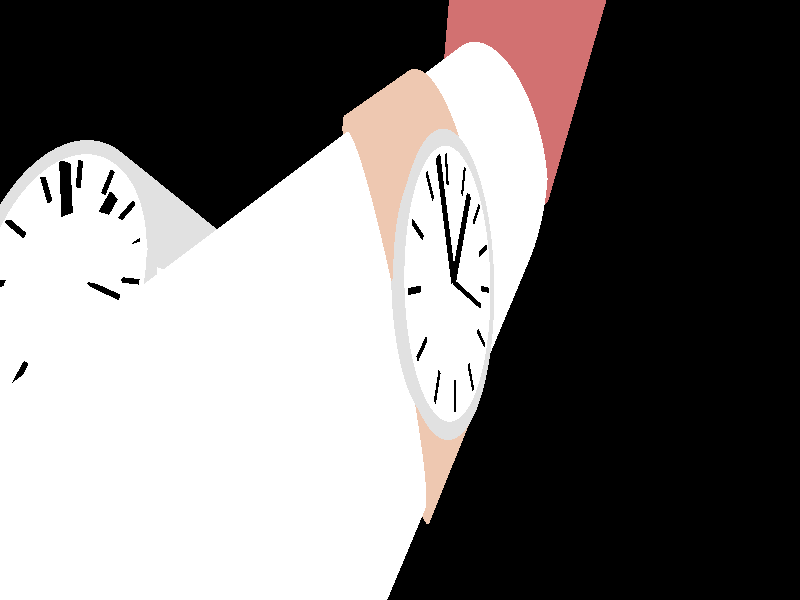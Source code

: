 #include "colors.inc"
#include "textures.inc"

camera {
    location <-4.0, 14.0, 9.0>
    look_at <0,0,0>
    right <-5,-5,0>
    up <0,-2,0> 
}

light_source 
{ 
    <-10.0, -10.0, 10.0>,
    color Black 
}

light_source 
{ 
    <-15.0, 22.0, 20.0>, 
    color White 
}

    // arm
    cylinder 
    {
        <18,0,0>,
        <-30,0,0>,
        9.5
        rotate <2, 122, 0> 
        
        texture { pigment { White } }
    }
    
    
    // WristBand (Cylinder)
    cylinder 
    {
        <-3.5,0,0>,
        <3.5,0,0>,
        10
        rotate <2, 122, 0> 
        
        texture { pigment { Tan } }
    }
    
    
 
// REPLICATE SECTION !!

    // Watch (Cylinder)
    cylinder 
    {
        <0,0,0>,
        <0,0,10.8>,
        3.5
        rotate <45, 60, 170> 
        
        texture { pigment { Gray } }
    }
 
    // Face of Watch ()

    cylinder 
    {
        <0,0,0>,
        <0,0,10.81>,
        3.1
        rotate <45, 60, 170> 
        
        texture { pigment { White } }
    }
    
    // Clock Hands
    
    
    // hands center
    cylinder 
    {
        <0,0,0>,
        <0,0,10.811>,
        0.3
        rotate <45, 60, 170> 
        
        texture { pigment { Black } }
    }

    // second hand  (dynamic) <=====================================> (+.2 degrees/second)
    
    cylinder 
    {
        <0,0,10.811>,
        <2.2*cos(120.2),2.2*sin(120.2),10.811>,
        0.07
        rotate <45, 60, 170>
        //rotate <1, 1, 0> 
        
        // silver
        texture { pigment { Black } }
    }
    
    // hours hand (static)
    
    cylinder 
    {
        <0,0,10.811>,
        <2.4*cos(125.2),2.4*sin(125.2),10.811>,
        0.15
        rotate <45, 60, 170> 
        texture { pigment { Black } }
    }
    
    // minutes hand (static)
    
    cylinder 
    {
        <0,0,10.811>,
        <2.9*cos(124.3),2.9*sin(124.3),10.811>,
        0.15
        rotate <45, 60, 170>
        //rotate <1, 1, 0> 
        
        
        texture { pigment { Black } }
    }


        // Clock Time Measures (static)
        
        cylinder 
        {
            <2.2*cos(120),2.2*sin(120),10.811>,
            <2.9*cos(120),2.9*sin(120),10.811>,
            0.07
            rotate <45, 60, 170>
            //rotate <1, 1, 0> 
            
            texture { pigment { Black } }
        }
        
        cylinder 
        {
            <2.2*cos(120.5),2.2*sin(120.5),10.811>,
            <2.9*cos(120.5),2.9*sin(120.5),10.811>,
            0.07
            rotate <45, 60, 170>
            //rotate <1, 1, 0> 
            
            texture { pigment { Black } }
        }
        
        cylinder 
        {
            <2.2*cos(121),2.2*sin(121),10.811>,
            <2.9*cos(121),2.9*sin(121),10.811>,
            0.07
            rotate <45, 60, 170>
            //rotate <1, 1, 0> 
            
            texture { pigment { Black } }
        }
        
        cylinder 
        {
            <2.2*cos(121.5),2.2*sin(121.5),10.811>,
            <2.9*cos(121.5),2.9*sin(121.5),10.811>,
            0.07
            rotate <45, 60, 170>
            //rotate <1, 1, 0> 
            
            texture { pigment { Black } }
        }
        
        cylinder 
        {
            <2.2*cos(122),2.2*sin(122),10.811>,
            <2.9*cos(122),2.9*sin(122),10.811>,
            0.07
            rotate <45, 60, 170>
            //rotate <1, 1, 0> 
            
            texture { pigment { Black } }
        }
        
        cylinder 
        {
            <2.2*cos(122.5),2.2*sin(122.5),10.811>,
            <2.9*cos(122.5),2.9*sin(122.5),10.811>,
            0.07
            rotate <45, 60, 170>
            //rotate <1, 1, 0> 
            
            texture { pigment { Black } }
        }
        
        cylinder 
        {
            <2.2*cos(123),2.2*sin(123),10.811>,
            <2.9*cos(123),2.9*sin(123),10.811>,
            0.07
            rotate <45, 60, 170>
            //rotate <1, 1, 0> 
            
            texture { pigment { Black } }
        }
        
        cylinder 
        {
            <2.2*cos(123.5),2.2*sin(123.5),10.811>,
            <2.9*cos(123.5),2.9*sin(123.5),10.811>,
            0.07
            rotate <45, 60, 170>
            //rotate <1, 1, 0> 
            
            texture { pigment { Black } }
        }
        
        cylinder 
        {
            <2.2*cos(124),2.2*sin(124),10.811>,
            <2.9*cos(124),2.9*sin(124),10.811>,
            0.07
            rotate <45, 60, 170>
            //rotate <1, 1, 0> 
            
            texture { pigment { Black } }
        }
        
        cylinder 
        {
            <2.2*cos(124.5),2.2*sin(124.5),10.811>,
            <2.9*cos(124.5),2.9*sin(124.5),10.811>,
            0.07
            rotate <45, 60, 170>
            //rotate <1, 1, 0> 
            
            texture { pigment { Black } }
        }
        
        cylinder 
        {
            <2.2*cos(125),2.2*sin(125),10.811>,
            <2.9*cos(125),2.9*sin(125),10.811>,
            0.07
            rotate <45, 60, 170>
            //rotate <1, 1, 0> 
            
            texture { pigment { Black } }
        }
        
        cylinder 
        {
            <2.2*cos(125.5),2.2*sin(125.5),10.811>,
            <2.9*cos(125.5),2.9*sin(125.5),10.811>,
            0.07
            rotate <45, 60, 170>
            //rotate <1, 1, 0> 
            
            texture { pigment { Black } }
        }
        
        cylinder 
        {
            <2.2*cos(125.9),2.2*sin(125.9),10.811>,
            <2.9*cos(125.9),2.9*sin(125.9),10.811>,
            0.07
            rotate <45, 60, 170>
            //rotate <1, 1, 0> 
            
            texture { pigment { Black } }
        }
        
    // glass
    cylinder 
    {
        <0,0,0>,
        <0,0,10.82>,
        3.1
        rotate <45, 60, 170> 
        
        texture { Glass2 }
    }
    


// Hand (Oval)

cylinder 
    {
        <20,0,0>,
        <25,15,2.2>,
        9.1
        rotate <3, 122, -6>  
        
        texture { pigment { Brown } } 
        }   
        
        
 // <=======================================================>
        
        
 // REPLICATE SECTION !!
 
    // Watch (Cylinder)
    cylinder 
    {
        <0,0,0>,
        <0,0,10.8>,
        3.5
        rotate <55, 60, 170> 
        
        translate<20,-1,10>
                     
        texture { pigment { Gray } }
    }
 
    // Face of Watch ()

    cylinder 
    {
        <0,0,0>,
        <0,0,10.81>,
        3.1
        rotate <55, 60, 170> 
        
        texture { pigment { White } }
        translate<20,-1,10>
    }
    
    // Clock Hands
    
    
    // hands center
    cylinder 
    {
        <0,0,0>,
        <0,0,10.811>,
        0.3
        rotate <55, 60, 170> 
        
        texture { pigment { Black } }
        translate<20,-1,10>
    }

    // second hand  (dynamic) <=====================================> (+.2 degrees/second)
    
    cylinder 
    {
        <0,0,10.811>,
        <2.2*cos(120.2),2.2*sin(120.2),10.811>,
        0.07
        rotate <55, 60, 170>
        //rotate <1, 1, 0> 
        
        // silver
        texture { pigment { Black } }
        translate<20,-1,10>
    }
    
    // hours hand (static)
    
    cylinder 
    {
        <0,0,10.811>,
        <2.4*cos(125.2),2.4*sin(125.2),10.811>,
        0.15
        rotate <55, 60, 170> 
        texture { pigment { Black } }
        translate<20,-1,10>
    }
    
    // minutes hand (static)
    
    cylinder 
    {
        <0,0,10.811>,
        <2.9*cos(124.3),2.9*sin(124.3),10.811>,
        0.15
        rotate <55, 60, 170>
        //rotate <1, 1, 0> 
        
        
        texture { pigment { Black } }
        translate<20,-1,10>
    }


        // Clock Time Measures (static)
        
        cylinder 
        {
            <2.2*cos(120),2.2*sin(120),10.811>,
            <2.9*cos(120),2.9*sin(120),10.811>,
            0.07
            rotate <55, 60, 170>
            //rotate <1, 1, 0> 
            
            texture { pigment { Black } } 
            translate<20,-1,10>
        }
        
        cylinder 
        {
            <2.2*cos(120.5),2.2*sin(120.5),10.811>,
            <2.9*cos(120.5),2.9*sin(120.5),10.811>,
            0.07
            rotate <55, 60, 170>
            //rotate <1, 1, 0> 
            
            texture { pigment { Black } } 
            translate<20,-1,10>
        }
        
        cylinder 
        {
            <2.2*cos(121),2.2*sin(121),10.811>,
            <2.9*cos(121),2.9*sin(121),10.811>,
            0.07
            rotate <55, 60, 170>
            //rotate <1, 1, 0> 
            
            texture { pigment { Black } } 
            translate<20,-1,10>
        }
        
        cylinder 
        {
            <2.2*cos(121.5),2.2*sin(121.5),10.811>,
            <2.9*cos(121.5),2.9*sin(121.5),10.811>,
            0.07
            rotate <55, 60, 170>
            //rotate <1, 1, 0> 
            
            texture { pigment { Black } }  
            translate<20,-1,10>
        }
        
        cylinder 
        {
            <2.2*cos(122),2.2*sin(122),10.811>,
            <2.9*cos(122),2.9*sin(122),10.811>,
            0.07
            rotate <55, 60, 170>
            //rotate <1, 1, 0> 
            
            texture { pigment { Black } }  
            translate<20,-1,10>
        }
        
        cylinder 
        {
            <2.2*cos(122.5),2.2*sin(122.5),10.811>,
            <2.9*cos(122.5),2.9*sin(122.5),10.811>,
            0.07
            rotate <55, 60, 170>
            //rotate <1, 1, 0> 
            
            texture { pigment { Black } } 
            translate<20,-1,10>
        }
        
        cylinder 
        {
            <2.2*cos(123),2.2*sin(123),10.811>,
            <2.9*cos(123),2.9*sin(123),10.811>,
            0.07
            rotate <55, 60, 170>
            //rotate <1, 1, 0> 
            
            texture { pigment { Black } }  
            translate<20,-1,10>
        }
        
        cylinder 
        {
            <2.2*cos(123.5),2.2*sin(123.5),10.811>,
            <2.9*cos(123.5),2.9*sin(123.5),10.811>,
            0.07
            rotate <55, 60, 170>
            //rotate <1, 1, 0> 
            
            texture { pigment { Black } } 
            translate<20,-1,10>
        }
        
        cylinder 
        {
            <2.2*cos(124),2.2*sin(124),10.811>,
            <2.9*cos(124),2.9*sin(124),10.811>,
            0.07
            rotate <55, 60, 170>
            //rotate <1, 1, 0> 
            
            texture { pigment { Black } }  
            translate<20,-1,10>
        }
        
        cylinder 
        {
            <2.2*cos(124.5),2.2*sin(124.5),10.811>,
            <2.9*cos(124.5),2.9*sin(124.5),10.811>,
            0.07
            rotate <55, 60, 170>
            //rotate <1, 1, 0> 
            
            texture { pigment { Black } }  
            translate<20,-1,10>
        }
        
        cylinder 
        {
            <2.2*cos(125),2.2*sin(125),10.811>,
            <2.9*cos(125),2.9*sin(125),10.811>,
            0.07
            rotate <55, 60, 170>
            //rotate <1, 1, 0> 
            
            texture { pigment { Black } }  
            translate<20,-1,10>
        }
        
        cylinder 
        {
            <2.2*cos(125.5),2.2*sin(125.5),10.811>,
            <2.9*cos(125.5),2.9*sin(125.5),10.811>,
            0.07
            rotate <55, 60, 170>
            //rotate <1, 1, 0> 
            
            texture { pigment { Black } }    
            translate<20,-1,10>
        }
        
        cylinder 
        {
            <2.2*cos(125.9),2.2*sin(125.9),10.811>,
            <2.9*cos(125.9),2.9*sin(125.9),10.811>,
            0.07
            rotate <55, 60, 170>
            //rotate <1, 1, 0> 
            
            texture { pigment { Black } } 
            translate<20,-1,10>
        }
        
    // glass
    cylinder 
    {
        <0,0,0>,
        <0,0,10.82>,
        3.1
        rotate <45, 60, 170> 
        
        texture { Glass2 }    
        translate<20,-1,10>
    }
    

 

